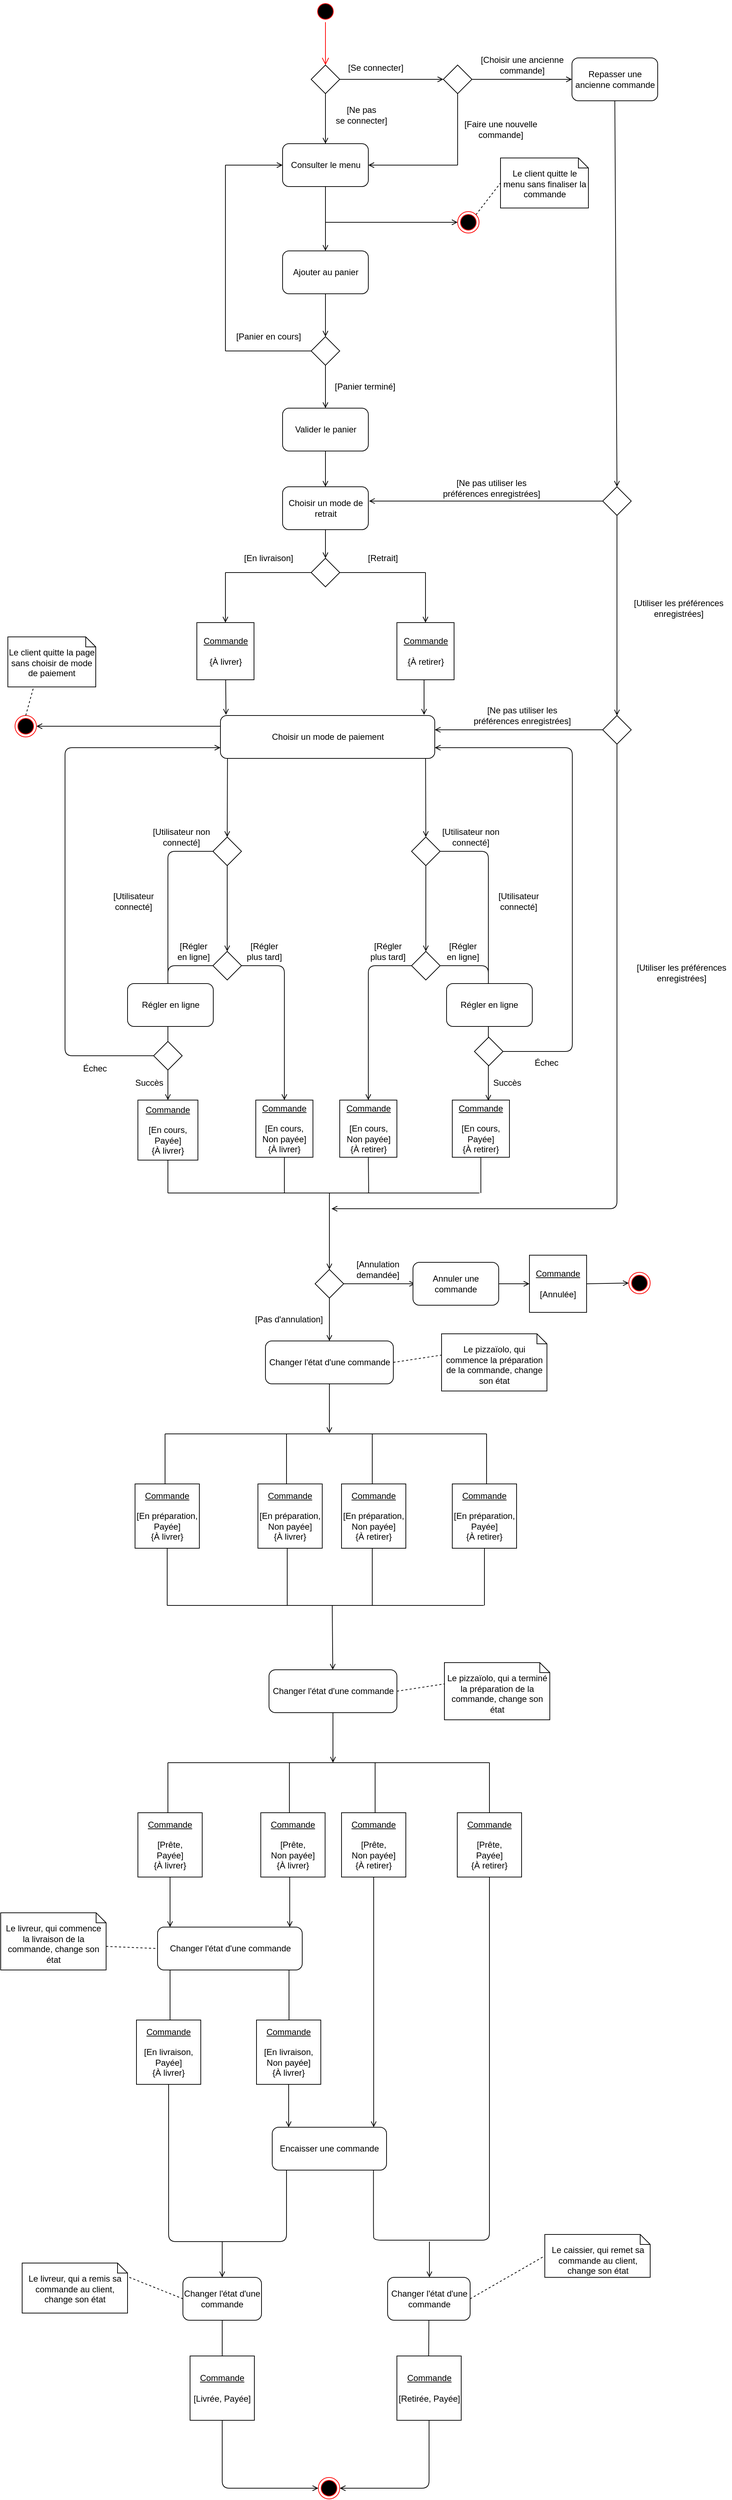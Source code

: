 <mxfile version="13.2.4" type="device"><diagram name="Page-1" id="0783ab3e-0a74-02c8-0abd-f7b4e66b4bec"><mxGraphModel dx="1471" dy="461" grid="1" gridSize="10" guides="1" tooltips="1" connect="1" arrows="1" fold="1" page="1" pageScale="1" pageWidth="850" pageHeight="1100" background="#ffffff" math="0" shadow="0"><root><mxCell id="0"/><mxCell id="1" parent="0"/><mxCell id="glDgm6ormkpjMFwb1LlY-1" value="" style="ellipse;html=1;shape=startState;fillColor=#000000;strokeColor=#ff0000;" parent="1" vertex="1"><mxGeometry x="-30.5" y="470" width="30" height="30" as="geometry"/></mxCell><mxCell id="glDgm6ormkpjMFwb1LlY-2" value="" style="edgeStyle=orthogonalEdgeStyle;html=1;verticalAlign=bottom;endArrow=open;endSize=8;strokeColor=#ff0000;" parent="1" source="glDgm6ormkpjMFwb1LlY-1" edge="1"><mxGeometry relative="1" as="geometry"><mxPoint x="-15.5" y="560" as="targetPoint"/></mxGeometry></mxCell><mxCell id="glDgm6ormkpjMFwb1LlY-3" value="" style="rhombus;whiteSpace=wrap;html=1;" parent="1" vertex="1"><mxGeometry x="-35.5" y="560" width="40" height="40" as="geometry"/></mxCell><mxCell id="glDgm6ormkpjMFwb1LlY-4" value="" style="endArrow=open;html=1;exitX=1;exitY=0.5;exitDx=0;exitDy=0;endFill=0;" parent="1" source="glDgm6ormkpjMFwb1LlY-3" edge="1"><mxGeometry width="50" height="50" relative="1" as="geometry"><mxPoint x="9.5" y="580" as="sourcePoint"/><mxPoint x="149.5" y="580" as="targetPoint"/></mxGeometry></mxCell><mxCell id="glDgm6ormkpjMFwb1LlY-5" value="[Se connecter]" style="text;html=1;strokeColor=none;fillColor=none;align=center;verticalAlign=middle;whiteSpace=wrap;rounded=0;" parent="1" vertex="1"><mxGeometry x="9.5" y="554" width="90" height="20" as="geometry"/></mxCell><mxCell id="glDgm6ormkpjMFwb1LlY-6" value="" style="endArrow=none;html=1;exitX=0.5;exitY=1;exitDx=0;exitDy=0;" parent="1" source="glDgm6ormkpjMFwb1LlY-3" edge="1"><mxGeometry width="50" height="50" relative="1" as="geometry"><mxPoint x="279.5" y="670" as="sourcePoint"/><mxPoint x="-15.5" y="670" as="targetPoint"/></mxGeometry></mxCell><mxCell id="glDgm6ormkpjMFwb1LlY-7" value="[Ne pas&lt;br&gt;se connecter]" style="text;html=1;strokeColor=none;fillColor=none;align=center;verticalAlign=middle;whiteSpace=wrap;rounded=0;" parent="1" vertex="1"><mxGeometry x="-10.5" y="620" width="90" height="20" as="geometry"/></mxCell><mxCell id="t5PYLolgCMdTiSlX-gau-7" value="" style="edgeStyle=orthogonalEdgeStyle;rounded=0;orthogonalLoop=1;jettySize=auto;html=1;startArrow=open;startFill=0;endArrow=none;endFill=0;" parent="1" source="glDgm6ormkpjMFwb1LlY-8" target="glDgm6ormkpjMFwb1LlY-3" edge="1"><mxGeometry relative="1" as="geometry"/></mxCell><mxCell id="glDgm6ormkpjMFwb1LlY-8" value="Consulter le menu" style="rounded=1;whiteSpace=wrap;html=1;" parent="1" vertex="1"><mxGeometry x="-75.5" y="670" width="120" height="60" as="geometry"/></mxCell><mxCell id="glDgm6ormkpjMFwb1LlY-9" value="Repasser une ancienne commande" style="rounded=1;whiteSpace=wrap;html=1;" parent="1" vertex="1"><mxGeometry x="329.5" y="550" width="120" height="60" as="geometry"/></mxCell><mxCell id="glDgm6ormkpjMFwb1LlY-12" value="" style="rhombus;whiteSpace=wrap;html=1;" parent="1" vertex="1"><mxGeometry x="149.5" y="560" width="40" height="40" as="geometry"/></mxCell><mxCell id="glDgm6ormkpjMFwb1LlY-13" value="" style="endArrow=open;html=1;exitX=1;exitY=0.5;exitDx=0;exitDy=0;entryX=0;entryY=0.5;entryDx=0;entryDy=0;endFill=0;" parent="1" source="glDgm6ormkpjMFwb1LlY-12" target="glDgm6ormkpjMFwb1LlY-9" edge="1"><mxGeometry width="50" height="50" relative="1" as="geometry"><mxPoint x="279.5" y="670" as="sourcePoint"/><mxPoint x="329.5" y="620" as="targetPoint"/></mxGeometry></mxCell><mxCell id="glDgm6ormkpjMFwb1LlY-14" value="" style="endArrow=none;html=1;entryX=0.5;entryY=1;entryDx=0;entryDy=0;" parent="1" target="glDgm6ormkpjMFwb1LlY-12" edge="1"><mxGeometry width="50" height="50" relative="1" as="geometry"><mxPoint x="169.5" y="700" as="sourcePoint"/><mxPoint x="329.5" y="620" as="targetPoint"/></mxGeometry></mxCell><mxCell id="glDgm6ormkpjMFwb1LlY-15" value="" style="endArrow=none;html=1;exitX=1;exitY=0.5;exitDx=0;exitDy=0;startArrow=open;startFill=0;" parent="1" source="glDgm6ormkpjMFwb1LlY-8" edge="1"><mxGeometry width="50" height="50" relative="1" as="geometry"><mxPoint x="279.5" y="670" as="sourcePoint"/><mxPoint x="169.5" y="700" as="targetPoint"/></mxGeometry></mxCell><mxCell id="glDgm6ormkpjMFwb1LlY-16" value="" style="endArrow=none;html=1;entryX=0.5;entryY=1;entryDx=0;entryDy=0;endFill=0;startArrow=open;startFill=0;" parent="1" target="glDgm6ormkpjMFwb1LlY-8" edge="1"><mxGeometry width="50" height="50" relative="1" as="geometry"><mxPoint x="-15.5" y="820" as="sourcePoint"/><mxPoint x="369.5" y="790" as="targetPoint"/></mxGeometry></mxCell><mxCell id="glDgm6ormkpjMFwb1LlY-17" value="" style="endArrow=open;html=1;endFill=0;" parent="1" edge="1"><mxGeometry width="50" height="50" relative="1" as="geometry"><mxPoint x="-15.5" y="780" as="sourcePoint"/><mxPoint x="169.5" y="780" as="targetPoint"/></mxGeometry></mxCell><mxCell id="glDgm6ormkpjMFwb1LlY-19" value="&lt;br&gt;Le client quitte le menu sans finaliser la commande" style="shape=note;whiteSpace=wrap;html=1;size=14;verticalAlign=top;align=center;spacingTop=-6;" parent="1" vertex="1"><mxGeometry x="229.5" y="690" width="123" height="70" as="geometry"/></mxCell><mxCell id="glDgm6ormkpjMFwb1LlY-20" value="" style="endArrow=none;dashed=1;html=1;exitX=1;exitY=0;exitDx=0;exitDy=0;entryX=0;entryY=0.5;entryDx=0;entryDy=0;entryPerimeter=0;" parent="1" source="t5PYLolgCMdTiSlX-gau-8" target="glDgm6ormkpjMFwb1LlY-19" edge="1"><mxGeometry width="50" height="50" relative="1" as="geometry"><mxPoint x="203.642" y="765.858" as="sourcePoint"/><mxPoint x="369.5" y="790" as="targetPoint"/></mxGeometry></mxCell><mxCell id="glDgm6ormkpjMFwb1LlY-21" value="Ajouter au panier" style="rounded=1;whiteSpace=wrap;html=1;" parent="1" vertex="1"><mxGeometry x="-75.5" y="820" width="120" height="60" as="geometry"/></mxCell><mxCell id="glDgm6ormkpjMFwb1LlY-22" value="" style="endArrow=open;html=1;exitX=0.5;exitY=1;exitDx=0;exitDy=0;endFill=0;" parent="1" source="glDgm6ormkpjMFwb1LlY-21" edge="1"><mxGeometry width="50" height="50" relative="1" as="geometry"><mxPoint x="214.5" y="840" as="sourcePoint"/><mxPoint x="-15.5" y="940" as="targetPoint"/></mxGeometry></mxCell><mxCell id="glDgm6ormkpjMFwb1LlY-23" value="" style="rhombus;whiteSpace=wrap;html=1;" parent="1" vertex="1"><mxGeometry x="-35.5" y="940" width="40" height="40" as="geometry"/></mxCell><mxCell id="glDgm6ormkpjMFwb1LlY-24" value="" style="endArrow=none;html=1;exitX=0;exitY=0.5;exitDx=0;exitDy=0;" parent="1" source="glDgm6ormkpjMFwb1LlY-23" edge="1"><mxGeometry width="50" height="50" relative="1" as="geometry"><mxPoint x="214.5" y="840" as="sourcePoint"/><mxPoint x="-155.5" y="960" as="targetPoint"/></mxGeometry></mxCell><mxCell id="glDgm6ormkpjMFwb1LlY-25" value="" style="endArrow=none;html=1;" parent="1" edge="1"><mxGeometry width="50" height="50" relative="1" as="geometry"><mxPoint x="-155.5" y="960" as="sourcePoint"/><mxPoint x="-155.5" y="700" as="targetPoint"/><Array as="points"/></mxGeometry></mxCell><mxCell id="glDgm6ormkpjMFwb1LlY-27" value="" style="endArrow=open;html=1;entryX=0;entryY=0.5;entryDx=0;entryDy=0;endFill=0;" parent="1" target="glDgm6ormkpjMFwb1LlY-8" edge="1"><mxGeometry width="50" height="50" relative="1" as="geometry"><mxPoint x="-155.5" y="700" as="sourcePoint"/><mxPoint x="264.5" y="790" as="targetPoint"/></mxGeometry></mxCell><mxCell id="glDgm6ormkpjMFwb1LlY-28" value="" style="endArrow=open;html=1;exitX=0.5;exitY=1;exitDx=0;exitDy=0;entryX=0.5;entryY=0;entryDx=0;entryDy=0;endFill=0;" parent="1" source="glDgm6ormkpjMFwb1LlY-23" target="glDgm6ormkpjMFwb1LlY-32" edge="1"><mxGeometry width="50" height="50" relative="1" as="geometry"><mxPoint x="214.5" y="940" as="sourcePoint"/><mxPoint x="-15.5" y="1060" as="targetPoint"/></mxGeometry></mxCell><mxCell id="glDgm6ormkpjMFwb1LlY-29" value="[Panier terminé]" style="text;html=1;strokeColor=none;fillColor=none;align=center;verticalAlign=middle;whiteSpace=wrap;rounded=0;" parent="1" vertex="1"><mxGeometry x="-10.5" y="1000" width="100" height="20" as="geometry"/></mxCell><mxCell id="glDgm6ormkpjMFwb1LlY-30" value="[Panier en cours]" style="text;html=1;strokeColor=none;fillColor=none;align=center;verticalAlign=middle;whiteSpace=wrap;rounded=0;" parent="1" vertex="1"><mxGeometry x="-145.5" y="930" width="100" height="20" as="geometry"/></mxCell><mxCell id="glDgm6ormkpjMFwb1LlY-32" value="Valider le panier" style="rounded=1;whiteSpace=wrap;html=1;" parent="1" vertex="1"><mxGeometry x="-75.5" y="1040" width="120" height="60" as="geometry"/></mxCell><mxCell id="glDgm6ormkpjMFwb1LlY-33" value="" style="endArrow=open;html=1;exitX=0.5;exitY=1;exitDx=0;exitDy=0;entryX=0.5;entryY=0;entryDx=0;entryDy=0;endFill=0;" parent="1" source="glDgm6ormkpjMFwb1LlY-32" target="glDgm6ormkpjMFwb1LlY-39" edge="1"><mxGeometry width="50" height="50" relative="1" as="geometry"><mxPoint x="134.5" y="940" as="sourcePoint"/><mxPoint x="-15.5" y="1180" as="targetPoint"/></mxGeometry></mxCell><mxCell id="glDgm6ormkpjMFwb1LlY-35" value="" style="rhombus;whiteSpace=wrap;html=1;" parent="1" vertex="1"><mxGeometry x="-35.5" y="1250" width="40" height="40" as="geometry"/></mxCell><mxCell id="glDgm6ormkpjMFwb1LlY-36" value="" style="endArrow=none;html=1;exitX=1;exitY=0.5;exitDx=0;exitDy=0;" parent="1" source="glDgm6ormkpjMFwb1LlY-35" edge="1"><mxGeometry width="50" height="50" relative="1" as="geometry"><mxPoint x="124.5" y="1130" as="sourcePoint"/><mxPoint x="124.5" y="1270" as="targetPoint"/></mxGeometry></mxCell><mxCell id="glDgm6ormkpjMFwb1LlY-37" value="" style="endArrow=none;html=1;exitX=0;exitY=0.5;exitDx=0;exitDy=0;" parent="1" source="glDgm6ormkpjMFwb1LlY-35" edge="1"><mxGeometry width="50" height="50" relative="1" as="geometry"><mxPoint x="124.5" y="1130" as="sourcePoint"/><mxPoint x="-155.5" y="1270" as="targetPoint"/></mxGeometry></mxCell><mxCell id="glDgm6ormkpjMFwb1LlY-38" value="[En livraison]" style="text;html=1;strokeColor=none;fillColor=none;align=center;verticalAlign=middle;whiteSpace=wrap;rounded=0;" parent="1" vertex="1"><mxGeometry x="-135.5" y="1240" width="80" height="20" as="geometry"/></mxCell><mxCell id="glDgm6ormkpjMFwb1LlY-39" value="Choisir un mode de retrait" style="rounded=1;whiteSpace=wrap;html=1;" parent="1" vertex="1"><mxGeometry x="-75.5" y="1150" width="120" height="60" as="geometry"/></mxCell><mxCell id="glDgm6ormkpjMFwb1LlY-40" value="" style="endArrow=open;html=1;exitX=0.5;exitY=1;exitDx=0;exitDy=0;entryX=0.5;entryY=0;entryDx=0;entryDy=0;startArrow=none;startFill=0;endFill=0;" parent="1" source="glDgm6ormkpjMFwb1LlY-39" target="glDgm6ormkpjMFwb1LlY-35" edge="1"><mxGeometry width="50" height="50" relative="1" as="geometry"><mxPoint x="124.5" y="1060" as="sourcePoint"/><mxPoint x="174.5" y="1010" as="targetPoint"/></mxGeometry></mxCell><mxCell id="glDgm6ormkpjMFwb1LlY-41" value="[Retrait]" style="text;html=1;strokeColor=none;fillColor=none;align=center;verticalAlign=middle;whiteSpace=wrap;rounded=0;" parent="1" vertex="1"><mxGeometry x="24.5" y="1240" width="80" height="20" as="geometry"/></mxCell><mxCell id="glDgm6ormkpjMFwb1LlY-42" value="" style="endArrow=open;html=1;entryX=0.5;entryY=0;entryDx=0;entryDy=0;endFill=0;" parent="1" target="glDgm6ormkpjMFwb1LlY-53" edge="1"><mxGeometry width="50" height="50" relative="1" as="geometry"><mxPoint x="124.5" y="1270" as="sourcePoint"/><mxPoint x="124.5" y="1350" as="targetPoint"/></mxGeometry></mxCell><mxCell id="glDgm6ormkpjMFwb1LlY-43" value="" style="endArrow=open;html=1;entryX=0.026;entryY=-0.017;entryDx=0;entryDy=0;entryPerimeter=0;startArrow=none;startFill=0;endFill=0;" parent="1" source="glDgm6ormkpjMFwb1LlY-51" target="glDgm6ormkpjMFwb1LlY-44" edge="1"><mxGeometry width="50" height="50" relative="1" as="geometry"><mxPoint x="-155.5" y="1270" as="sourcePoint"/><mxPoint x="-165.5" y="1330" as="targetPoint"/></mxGeometry></mxCell><mxCell id="glDgm6ormkpjMFwb1LlY-44" value="Choisir un mode de paiement" style="rounded=1;whiteSpace=wrap;html=1;" parent="1" vertex="1"><mxGeometry x="-162.5" y="1470" width="300" height="60" as="geometry"/></mxCell><mxCell id="glDgm6ormkpjMFwb1LlY-45" value="" style="endArrow=open;html=1;exitX=0.5;exitY=1;exitDx=0;exitDy=0;endFill=0;entryX=0.5;entryY=0;entryDx=0;entryDy=0;" parent="1" source="tCuGm7VKqa7q5kzQoh0H-3" target="glDgm6ormkpjMFwb1LlY-54" edge="1"><mxGeometry width="50" height="50" relative="1" as="geometry"><mxPoint x="269.5" y="1400" as="sourcePoint"/><mxPoint x="-217.5" y="1740" as="targetPoint"/></mxGeometry></mxCell><mxCell id="glDgm6ormkpjMFwb1LlY-46" value="" style="endArrow=open;html=1;entryX=0.5;entryY=0;entryDx=0;entryDy=0;startArrow=none;startFill=0;endFill=0;" parent="1" source="tCuGm7VKqa7q5kzQoh0H-11" target="glDgm6ormkpjMFwb1LlY-57" edge="1"><mxGeometry width="50" height="50" relative="1" as="geometry"><mxPoint x="125.5" y="1531" as="sourcePoint"/><mxPoint x="127.5" y="1640" as="targetPoint"/></mxGeometry></mxCell><mxCell id="glDgm6ormkpjMFwb1LlY-50" value="" style="endArrow=none;html=1;" parent="1" source="glDgm6ormkpjMFwb1LlY-54" edge="1"><mxGeometry width="50" height="50" relative="1" as="geometry"><mxPoint x="-233" y="1820" as="sourcePoint"/><mxPoint x="-153" y="1820" as="targetPoint"/></mxGeometry></mxCell><mxCell id="glDgm6ormkpjMFwb1LlY-51" value="&lt;u&gt;Commande&lt;br&gt;&lt;br&gt;{&lt;/u&gt;À livrer}" style="whiteSpace=wrap;html=1;aspect=fixed;" parent="1" vertex="1"><mxGeometry x="-195.5" y="1340" width="80" height="80" as="geometry"/></mxCell><mxCell id="glDgm6ormkpjMFwb1LlY-52" value="" style="endArrow=open;html=1;entryX=0.5;entryY=0;entryDx=0;entryDy=0;startArrow=none;startFill=0;endFill=0;" parent="1" target="glDgm6ormkpjMFwb1LlY-51" edge="1"><mxGeometry width="50" height="50" relative="1" as="geometry"><mxPoint x="-155.5" y="1270" as="sourcePoint"/><mxPoint x="-155.9" y="1470.6" as="targetPoint"/></mxGeometry></mxCell><mxCell id="glDgm6ormkpjMFwb1LlY-53" value="&lt;u&gt;Commande&lt;br&gt;&lt;br&gt;{&lt;/u&gt;À retirer}" style="whiteSpace=wrap;html=1;aspect=fixed;" parent="1" vertex="1"><mxGeometry x="84.5" y="1340" width="80" height="80" as="geometry"/></mxCell><mxCell id="glDgm6ormkpjMFwb1LlY-54" value="" style="rhombus;whiteSpace=wrap;html=1;" parent="1" vertex="1"><mxGeometry x="-173" y="1800" width="40" height="40" as="geometry"/></mxCell><mxCell id="glDgm6ormkpjMFwb1LlY-57" value="" style="rhombus;whiteSpace=wrap;html=1;" parent="1" vertex="1"><mxGeometry x="105" y="1800" width="40" height="40" as="geometry"/></mxCell><mxCell id="glDgm6ormkpjMFwb1LlY-63" value="&lt;u&gt;Commande&lt;br&gt;&lt;/u&gt;&lt;br&gt;[En cours, Non payée]&lt;br&gt;{À retirer}" style="whiteSpace=wrap;html=1;aspect=fixed;" parent="1" vertex="1"><mxGeometry x="4.5" y="2008" width="80" height="80" as="geometry"/></mxCell><mxCell id="glDgm6ormkpjMFwb1LlY-64" value="[Régler en ligne]" style="text;html=1;strokeColor=none;fillColor=none;align=center;verticalAlign=middle;whiteSpace=wrap;rounded=0;" parent="1" vertex="1"><mxGeometry x="-226" y="1790" width="52" height="20" as="geometry"/></mxCell><mxCell id="glDgm6ormkpjMFwb1LlY-65" value="[Régler en ligne]" style="text;html=1;strokeColor=none;fillColor=none;align=center;verticalAlign=middle;whiteSpace=wrap;rounded=0;" parent="1" vertex="1"><mxGeometry x="151" y="1790" width="52" height="20" as="geometry"/></mxCell><mxCell id="glDgm6ormkpjMFwb1LlY-66" value="[Régler plus tard]" style="text;html=1;strokeColor=none;fillColor=none;align=center;verticalAlign=middle;whiteSpace=wrap;rounded=0;" parent="1" vertex="1"><mxGeometry x="-133" y="1790" width="64" height="20" as="geometry"/></mxCell><mxCell id="glDgm6ormkpjMFwb1LlY-67" value="[Régler plus tard]" style="text;html=1;strokeColor=none;fillColor=none;align=center;verticalAlign=middle;whiteSpace=wrap;rounded=0;" parent="1" vertex="1"><mxGeometry x="40" y="1790" width="64" height="20" as="geometry"/></mxCell><mxCell id="glDgm6ormkpjMFwb1LlY-68" value="&lt;u&gt;Commande&lt;br&gt;&lt;/u&gt;&lt;br&gt;[En cours,&lt;br&gt;Payée]&lt;br&gt;{À retirer}" style="whiteSpace=wrap;html=1;aspect=fixed;" parent="1" vertex="1"><mxGeometry x="162" y="2008" width="80" height="80" as="geometry"/></mxCell><mxCell id="glDgm6ormkpjMFwb1LlY-69" value="&lt;u&gt;Commande&lt;br&gt;&lt;/u&gt;&lt;br&gt;[En cours,&lt;br&gt;Non payée]&lt;br&gt;{À livrer}" style="whiteSpace=wrap;html=1;aspect=fixed;" parent="1" vertex="1"><mxGeometry x="-113" y="2008" width="80" height="80" as="geometry"/></mxCell><mxCell id="glDgm6ormkpjMFwb1LlY-70" value="&lt;u&gt;Commande&lt;br&gt;&lt;/u&gt;&lt;br&gt;[En cours,&lt;br&gt;Payée]&lt;br&gt;{À livrer}" style="whiteSpace=wrap;html=1;aspect=fixed;" parent="1" vertex="1"><mxGeometry x="-278" y="2008" width="84" height="84" as="geometry"/></mxCell><mxCell id="glDgm6ormkpjMFwb1LlY-71" value="" style="endArrow=none;html=1;exitX=0.5;exitY=1;exitDx=0;exitDy=0;" parent="1" source="glDgm6ormkpjMFwb1LlY-70" edge="1"><mxGeometry width="50" height="50" relative="1" as="geometry"><mxPoint x="-90" y="2088" as="sourcePoint"/><mxPoint x="-236" y="2138" as="targetPoint"/></mxGeometry></mxCell><mxCell id="glDgm6ormkpjMFwb1LlY-72" value="" style="endArrow=none;html=1;exitX=0.5;exitY=1;exitDx=0;exitDy=0;" parent="1" source="glDgm6ormkpjMFwb1LlY-69" edge="1"><mxGeometry width="50" height="50" relative="1" as="geometry"><mxPoint x="-90" y="2088" as="sourcePoint"/><mxPoint x="-73" y="2138" as="targetPoint"/></mxGeometry></mxCell><mxCell id="glDgm6ormkpjMFwb1LlY-73" value="" style="endArrow=none;html=1;exitX=0.5;exitY=1;exitDx=0;exitDy=0;" parent="1" source="glDgm6ormkpjMFwb1LlY-68" edge="1"><mxGeometry width="50" height="50" relative="1" as="geometry"><mxPoint x="-90" y="2088" as="sourcePoint"/><mxPoint x="202" y="2138" as="targetPoint"/></mxGeometry></mxCell><mxCell id="glDgm6ormkpjMFwb1LlY-74" value="" style="endArrow=none;html=1;exitX=0.5;exitY=1;exitDx=0;exitDy=0;" parent="1" source="glDgm6ormkpjMFwb1LlY-63" edge="1"><mxGeometry width="50" height="50" relative="1" as="geometry"><mxPoint x="220" y="2128" as="sourcePoint"/><mxPoint x="45" y="2138" as="targetPoint"/></mxGeometry></mxCell><mxCell id="glDgm6ormkpjMFwb1LlY-77" value="" style="endArrow=none;html=1;" parent="1" edge="1"><mxGeometry width="50" height="50" relative="1" as="geometry"><mxPoint x="-236" y="2138" as="sourcePoint"/><mxPoint x="200" y="2138" as="targetPoint"/></mxGeometry></mxCell><mxCell id="glDgm6ormkpjMFwb1LlY-78" value="" style="endArrow=none;html=1;endFill=0;startArrow=open;startFill=0;exitX=0.5;exitY=0;exitDx=0;exitDy=0;" parent="1" edge="1" source="glDgm6ormkpjMFwb1LlY-80"><mxGeometry width="50" height="50" relative="1" as="geometry"><mxPoint x="-10" y="2198" as="sourcePoint"/><mxPoint x="-10" y="2138" as="targetPoint"/></mxGeometry></mxCell><mxCell id="glDgm6ormkpjMFwb1LlY-80" value="" style="rhombus;whiteSpace=wrap;html=1;" parent="1" vertex="1"><mxGeometry x="-30" y="2245" width="40" height="40" as="geometry"/></mxCell><mxCell id="glDgm6ormkpjMFwb1LlY-100" value="" style="endArrow=none;html=1;entryX=0.5;entryY=1;entryDx=0;entryDy=0;exitX=0.5;exitY=0;exitDx=0;exitDy=0;endFill=0;startArrow=open;startFill=0;" parent="1" source="glDgm6ormkpjMFwb1LlY-101" target="glDgm6ormkpjMFwb1LlY-9" edge="1"><mxGeometry width="50" height="50" relative="1" as="geometry"><mxPoint x="392.5" y="1130" as="sourcePoint"/><mxPoint x="42.5" y="970" as="targetPoint"/></mxGeometry></mxCell><mxCell id="glDgm6ormkpjMFwb1LlY-101" value="" style="rhombus;whiteSpace=wrap;html=1;" parent="1" vertex="1"><mxGeometry x="372.5" y="1150" width="40" height="40" as="geometry"/></mxCell><mxCell id="glDgm6ormkpjMFwb1LlY-104" value="" style="endArrow=none;html=1;entryX=0;entryY=0.5;entryDx=0;entryDy=0;exitX=1.008;exitY=0.333;exitDx=0;exitDy=0;exitPerimeter=0;startArrow=open;startFill=0;" parent="1" source="glDgm6ormkpjMFwb1LlY-39" target="glDgm6ormkpjMFwb1LlY-101" edge="1"><mxGeometry width="50" height="50" relative="1" as="geometry"><mxPoint x="-7.5" y="1020" as="sourcePoint"/><mxPoint x="42.5" y="970" as="targetPoint"/></mxGeometry></mxCell><mxCell id="glDgm6ormkpjMFwb1LlY-105" value="[Ne pas utiliser les préférences enregistrées]" style="text;html=1;strokeColor=none;fillColor=none;align=center;verticalAlign=middle;whiteSpace=wrap;rounded=0;" parent="1" vertex="1"><mxGeometry x="137.5" y="1142" width="158" height="20" as="geometry"/></mxCell><mxCell id="glDgm6ormkpjMFwb1LlY-106" value="" style="endArrow=none;html=1;entryX=0.5;entryY=1;entryDx=0;entryDy=0;startArrow=open;startFill=0;" parent="1" target="glDgm6ormkpjMFwb1LlY-101" edge="1"><mxGeometry width="50" height="50" relative="1" as="geometry"><mxPoint x="392.5" y="1470" as="sourcePoint"/><mxPoint x="42.5" y="1270" as="targetPoint"/></mxGeometry></mxCell><mxCell id="glDgm6ormkpjMFwb1LlY-107" value="[Utiliser les préférences enregistrées]" style="text;html=1;strokeColor=none;fillColor=none;align=center;verticalAlign=middle;whiteSpace=wrap;rounded=0;" parent="1" vertex="1"><mxGeometry x="409" y="1310" width="140" height="20" as="geometry"/></mxCell><mxCell id="glDgm6ormkpjMFwb1LlY-110" value="" style="rhombus;whiteSpace=wrap;html=1;" parent="1" vertex="1"><mxGeometry x="372.5" y="1470" width="40" height="40" as="geometry"/></mxCell><mxCell id="glDgm6ormkpjMFwb1LlY-111" value="" style="endArrow=none;html=1;entryX=0;entryY=0.5;entryDx=0;entryDy=0;exitX=1;exitY=0.333;exitDx=0;exitDy=0;exitPerimeter=0;startArrow=open;startFill=0;" parent="1" source="glDgm6ormkpjMFwb1LlY-44" target="glDgm6ormkpjMFwb1LlY-110" edge="1"><mxGeometry width="50" height="50" relative="1" as="geometry"><mxPoint x="-7.5" y="1520" as="sourcePoint"/><mxPoint x="42.5" y="1470" as="targetPoint"/></mxGeometry></mxCell><mxCell id="glDgm6ormkpjMFwb1LlY-119" value="" style="ellipse;html=1;shape=endState;fillColor=#000000;strokeColor=#ff0000;" parent="1" vertex="1"><mxGeometry x="-25.5" y="3935" width="30" height="30" as="geometry"/></mxCell><mxCell id="t5PYLolgCMdTiSlX-gau-1" value="[Choisir une ancienne commande]" style="text;html=1;strokeColor=none;fillColor=none;align=center;verticalAlign=middle;whiteSpace=wrap;rounded=0;" parent="1" vertex="1"><mxGeometry x="199.5" y="550" width="120" height="20" as="geometry"/></mxCell><mxCell id="t5PYLolgCMdTiSlX-gau-2" value="[Faire une nouvelle commande]" style="text;html=1;strokeColor=none;fillColor=none;align=center;verticalAlign=middle;whiteSpace=wrap;rounded=0;" parent="1" vertex="1"><mxGeometry x="169.5" y="640" width="120" height="20" as="geometry"/></mxCell><mxCell id="t5PYLolgCMdTiSlX-gau-3" value="[Utiliser les préférences enregistrées]" style="text;html=1;strokeColor=none;fillColor=none;align=center;verticalAlign=middle;whiteSpace=wrap;rounded=0;" parent="1" vertex="1"><mxGeometry x="412.5" y="1820" width="140" height="20" as="geometry"/></mxCell><mxCell id="t5PYLolgCMdTiSlX-gau-4" value="[Ne pas utiliser les préférences enregistrées]" style="text;html=1;strokeColor=none;fillColor=none;align=center;verticalAlign=middle;whiteSpace=wrap;rounded=0;" parent="1" vertex="1"><mxGeometry x="180.5" y="1460" width="158" height="20" as="geometry"/></mxCell><mxCell id="t5PYLolgCMdTiSlX-gau-8" value="" style="ellipse;html=1;shape=endState;fillColor=#000000;strokeColor=#ff0000;" parent="1" vertex="1"><mxGeometry x="169.5" y="765" width="30" height="30" as="geometry"/></mxCell><mxCell id="t5PYLolgCMdTiSlX-gau-39" value="" style="endArrow=none;html=1;exitX=0.5;exitY=1;exitDx=0;exitDy=0;" parent="1" source="t5PYLolgCMdTiSlX-gau-18" edge="1"><mxGeometry width="50" height="50" relative="1" as="geometry"><mxPoint x="-190" y="2695" as="sourcePoint"/><mxPoint x="-237" y="2715" as="targetPoint"/></mxGeometry></mxCell><mxCell id="glDgm6ormkpjMFwb1LlY-85" value="" style="endArrow=open;html=1;exitX=0.5;exitY=1;exitDx=0;exitDy=0;endFill=0;entryX=0.5;entryY=0;entryDx=0;entryDy=0;" parent="1" source="glDgm6ormkpjMFwb1LlY-80" target="glDgm6ormkpjMFwb1LlY-120" edge="1"><mxGeometry width="50" height="50" relative="1" as="geometry"><mxPoint x="-20" y="2255" as="sourcePoint"/><mxPoint x="30" y="2320" as="targetPoint"/></mxGeometry></mxCell><mxCell id="glDgm6ormkpjMFwb1LlY-115" value="[Pas d'annulation]" style="text;html=1;strokeColor=none;fillColor=none;align=center;verticalAlign=middle;whiteSpace=wrap;rounded=0;" parent="1" vertex="1"><mxGeometry x="-120" y="2305" width="107" height="20" as="geometry"/></mxCell><mxCell id="glDgm6ormkpjMFwb1LlY-120" value="Changer l'état d'une commande" style="rounded=1;whiteSpace=wrap;html=1;" parent="1" vertex="1"><mxGeometry x="-99.5" y="2345" width="179" height="60" as="geometry"/></mxCell><mxCell id="glDgm6ormkpjMFwb1LlY-121" value="" style="endArrow=open;html=1;endFill=0;exitX=0.5;exitY=1;exitDx=0;exitDy=0;" parent="1" source="glDgm6ormkpjMFwb1LlY-120" edge="1"><mxGeometry width="50" height="50" relative="1" as="geometry"><mxPoint x="-10" y="2420" as="sourcePoint"/><mxPoint x="-10" y="2474" as="targetPoint"/></mxGeometry></mxCell><mxCell id="t5PYLolgCMdTiSlX-gau-10" value="" style="endArrow=none;dashed=1;html=1;exitX=1;exitY=0.5;exitDx=0;exitDy=0;entryX=0.004;entryY=0.371;entryDx=0;entryDy=0;entryPerimeter=0;" parent="1" source="glDgm6ormkpjMFwb1LlY-120" target="t5PYLolgCMdTiSlX-gau-11" edge="1"><mxGeometry width="50" height="50" relative="1" as="geometry"><mxPoint x="200" y="2445" as="sourcePoint"/><mxPoint x="150" y="2355" as="targetPoint"/></mxGeometry></mxCell><mxCell id="t5PYLolgCMdTiSlX-gau-11" value="&lt;br&gt;Le pizzaïolo, qui commence la préparation de la commande, change son état" style="shape=note;whiteSpace=wrap;html=1;size=14;verticalAlign=top;align=center;spacingTop=-6;" parent="1" vertex="1"><mxGeometry x="147" y="2335" width="147.5" height="80" as="geometry"/></mxCell><mxCell id="t5PYLolgCMdTiSlX-gau-13" value="" style="endArrow=none;html=1;" parent="1" edge="1"><mxGeometry width="50" height="50" relative="1" as="geometry"><mxPoint x="-240" y="2475" as="sourcePoint"/><mxPoint x="210" y="2475" as="targetPoint"/></mxGeometry></mxCell><mxCell id="t5PYLolgCMdTiSlX-gau-14" value="" style="endArrow=none;html=1;" parent="1" edge="1"><mxGeometry width="50" height="50" relative="1" as="geometry"><mxPoint x="210" y="2475" as="sourcePoint"/><mxPoint x="210" y="2545" as="targetPoint"/></mxGeometry></mxCell><mxCell id="t5PYLolgCMdTiSlX-gau-15" value="" style="endArrow=none;html=1;" parent="1" edge="1"><mxGeometry width="50" height="50" relative="1" as="geometry"><mxPoint x="50" y="2475" as="sourcePoint"/><mxPoint x="50" y="2545" as="targetPoint"/></mxGeometry></mxCell><mxCell id="t5PYLolgCMdTiSlX-gau-16" value="" style="endArrow=none;html=1;" parent="1" edge="1"><mxGeometry width="50" height="50" relative="1" as="geometry"><mxPoint x="-70" y="2475" as="sourcePoint"/><mxPoint x="-70" y="2545" as="targetPoint"/></mxGeometry></mxCell><mxCell id="t5PYLolgCMdTiSlX-gau-17" value="" style="endArrow=none;html=1;" parent="1" edge="1"><mxGeometry width="50" height="50" relative="1" as="geometry"><mxPoint x="-240" y="2475" as="sourcePoint"/><mxPoint x="-240" y="2545" as="targetPoint"/></mxGeometry></mxCell><mxCell id="t5PYLolgCMdTiSlX-gau-18" value="&lt;u&gt;Commande&lt;br&gt;&lt;/u&gt;&lt;br&gt;[En préparation,&lt;br&gt;Payée]&lt;br&gt;{À livrer}" style="whiteSpace=wrap;html=1;aspect=fixed;" parent="1" vertex="1"><mxGeometry x="-282" y="2545" width="90" height="90" as="geometry"/></mxCell><mxCell id="t5PYLolgCMdTiSlX-gau-19" value="&lt;u&gt;Commande&lt;br&gt;&lt;/u&gt;&lt;br&gt;[En préparation,&lt;br&gt;Non payée]&lt;br&gt;{À livrer}" style="whiteSpace=wrap;html=1;aspect=fixed;" parent="1" vertex="1"><mxGeometry x="-110" y="2545" width="90" height="90" as="geometry"/></mxCell><mxCell id="t5PYLolgCMdTiSlX-gau-20" value="&lt;u&gt;Commande&lt;br&gt;&lt;/u&gt;&lt;br&gt;[En préparation,&lt;br&gt;Payée]&lt;br&gt;{À retirer}" style="whiteSpace=wrap;html=1;aspect=fixed;" parent="1" vertex="1"><mxGeometry x="162" y="2545" width="90" height="90" as="geometry"/></mxCell><mxCell id="t5PYLolgCMdTiSlX-gau-21" value="&lt;u&gt;Commande&lt;br&gt;&lt;/u&gt;&lt;br&gt;[En préparation, Non payée]&lt;br&gt;{À retirer}" style="whiteSpace=wrap;html=1;aspect=fixed;" parent="1" vertex="1"><mxGeometry x="7" y="2545" width="90" height="90" as="geometry"/></mxCell><mxCell id="t5PYLolgCMdTiSlX-gau-40" value="" style="endArrow=none;html=1;exitX=0.5;exitY=1;exitDx=0;exitDy=0;" parent="1" edge="1"><mxGeometry width="50" height="50" relative="1" as="geometry"><mxPoint x="-69" y="2635" as="sourcePoint"/><mxPoint x="-69" y="2715" as="targetPoint"/></mxGeometry></mxCell><mxCell id="t5PYLolgCMdTiSlX-gau-42" value="" style="endArrow=none;html=1;exitX=0.5;exitY=1;exitDx=0;exitDy=0;" parent="1" edge="1"><mxGeometry width="50" height="50" relative="1" as="geometry"><mxPoint x="50" y="2635" as="sourcePoint"/><mxPoint x="50" y="2715" as="targetPoint"/></mxGeometry></mxCell><mxCell id="t5PYLolgCMdTiSlX-gau-43" value="" style="endArrow=none;html=1;exitX=0.5;exitY=1;exitDx=0;exitDy=0;" parent="1" edge="1"><mxGeometry width="50" height="50" relative="1" as="geometry"><mxPoint x="207" y="2635" as="sourcePoint"/><mxPoint x="207" y="2715" as="targetPoint"/></mxGeometry></mxCell><mxCell id="t5PYLolgCMdTiSlX-gau-44" value="" style="endArrow=none;html=1;" parent="1" edge="1"><mxGeometry width="50" height="50" relative="1" as="geometry"><mxPoint x="-237" y="2715" as="sourcePoint"/><mxPoint x="206" y="2715" as="targetPoint"/></mxGeometry></mxCell><mxCell id="t5PYLolgCMdTiSlX-gau-24" value="" style="endArrow=open;html=1;endFill=0;" parent="1" target="t5PYLolgCMdTiSlX-gau-26" edge="1"><mxGeometry width="50" height="50" relative="1" as="geometry"><mxPoint x="-6" y="2715" as="sourcePoint"/><mxPoint x="70" y="2765" as="targetPoint"/></mxGeometry></mxCell><mxCell id="t5PYLolgCMdTiSlX-gau-26" value="Changer l'état d'une commande" style="rounded=1;whiteSpace=wrap;html=1;" parent="1" vertex="1"><mxGeometry x="-94.5" y="2805" width="179" height="60" as="geometry"/></mxCell><mxCell id="t5PYLolgCMdTiSlX-gau-27" value="" style="endArrow=open;html=1;exitX=0.5;exitY=1;exitDx=0;exitDy=0;endFill=0;" parent="1" source="t5PYLolgCMdTiSlX-gau-26" edge="1"><mxGeometry width="50" height="50" relative="1" as="geometry"><mxPoint x="-6" y="2835" as="sourcePoint"/><mxPoint x="-5" y="2935" as="targetPoint"/></mxGeometry></mxCell><mxCell id="t5PYLolgCMdTiSlX-gau-28" value="" style="endArrow=none;dashed=1;html=1;exitX=1;exitY=0.5;exitDx=0;exitDy=0;entryX=0.004;entryY=0.371;entryDx=0;entryDy=0;entryPerimeter=0;" parent="1" source="t5PYLolgCMdTiSlX-gau-26" target="t5PYLolgCMdTiSlX-gau-29" edge="1"><mxGeometry width="50" height="50" relative="1" as="geometry"><mxPoint x="204" y="2905" as="sourcePoint"/><mxPoint x="154" y="2815" as="targetPoint"/></mxGeometry></mxCell><mxCell id="t5PYLolgCMdTiSlX-gau-29" value="&lt;br&gt;Le pizzaïolo, qui a terminé la préparation de la commande, change son état" style="shape=note;whiteSpace=wrap;html=1;size=14;verticalAlign=top;align=center;spacingTop=-6;" parent="1" vertex="1"><mxGeometry x="151" y="2795" width="147.5" height="80" as="geometry"/></mxCell><mxCell id="t5PYLolgCMdTiSlX-gau-30" value="" style="endArrow=none;html=1;" parent="1" edge="1"><mxGeometry width="50" height="50" relative="1" as="geometry"><mxPoint x="-236" y="2935" as="sourcePoint"/><mxPoint x="214" y="2935" as="targetPoint"/></mxGeometry></mxCell><mxCell id="t5PYLolgCMdTiSlX-gau-31" value="" style="endArrow=none;html=1;" parent="1" edge="1"><mxGeometry width="50" height="50" relative="1" as="geometry"><mxPoint x="214" y="2935" as="sourcePoint"/><mxPoint x="214" y="3005" as="targetPoint"/></mxGeometry></mxCell><mxCell id="t5PYLolgCMdTiSlX-gau-32" value="" style="endArrow=none;html=1;" parent="1" edge="1"><mxGeometry width="50" height="50" relative="1" as="geometry"><mxPoint x="54" y="2935" as="sourcePoint"/><mxPoint x="54" y="3005" as="targetPoint"/></mxGeometry></mxCell><mxCell id="t5PYLolgCMdTiSlX-gau-33" value="" style="endArrow=none;html=1;" parent="1" edge="1"><mxGeometry width="50" height="50" relative="1" as="geometry"><mxPoint x="-66" y="2935" as="sourcePoint"/><mxPoint x="-66" y="3005" as="targetPoint"/></mxGeometry></mxCell><mxCell id="t5PYLolgCMdTiSlX-gau-34" value="" style="endArrow=none;html=1;" parent="1" edge="1"><mxGeometry width="50" height="50" relative="1" as="geometry"><mxPoint x="-236" y="2935" as="sourcePoint"/><mxPoint x="-236" y="3005" as="targetPoint"/></mxGeometry></mxCell><mxCell id="t5PYLolgCMdTiSlX-gau-35" value="&lt;u&gt;Commande&lt;br&gt;&lt;/u&gt;&lt;br&gt;[Prête,&lt;br&gt;Payée]&lt;br&gt;{À livrer}" style="whiteSpace=wrap;html=1;aspect=fixed;" parent="1" vertex="1"><mxGeometry x="-278" y="3005" width="90" height="90" as="geometry"/></mxCell><mxCell id="t5PYLolgCMdTiSlX-gau-36" value="&lt;u&gt;Commande&lt;br&gt;&lt;/u&gt;&lt;br&gt;[Prête,&lt;br&gt;Non payée]&lt;br&gt;{À livrer}" style="whiteSpace=wrap;html=1;aspect=fixed;" parent="1" vertex="1"><mxGeometry x="-106" y="3005" width="90" height="90" as="geometry"/></mxCell><mxCell id="t5PYLolgCMdTiSlX-gau-37" value="&lt;u&gt;Commande&lt;br&gt;&lt;/u&gt;&lt;br&gt;[Prête,&lt;br&gt;Payée]&lt;br&gt;{À retirer}" style="whiteSpace=wrap;html=1;aspect=fixed;" parent="1" vertex="1"><mxGeometry x="169" y="3005" width="90" height="90" as="geometry"/></mxCell><mxCell id="t5PYLolgCMdTiSlX-gau-38" value="&lt;u&gt;Commande&lt;br&gt;&lt;/u&gt;&lt;br&gt;[Prête, &lt;br&gt;Non payée]&lt;br&gt;{À retirer}" style="whiteSpace=wrap;html=1;aspect=fixed;" parent="1" vertex="1"><mxGeometry x="7" y="3005" width="90" height="90" as="geometry"/></mxCell><mxCell id="t5PYLolgCMdTiSlX-gau-58" value="" style="endArrow=open;html=1;exitX=0.5;exitY=1;exitDx=0;exitDy=0;endFill=0;" parent="1" source="t5PYLolgCMdTiSlX-gau-35" edge="1"><mxGeometry width="50" height="50" relative="1" as="geometry"><mxPoint x="170" y="3135" as="sourcePoint"/><mxPoint x="-233" y="3165" as="targetPoint"/></mxGeometry></mxCell><mxCell id="t5PYLolgCMdTiSlX-gau-59" value="" style="endArrow=open;html=1;exitX=0.5;exitY=1;exitDx=0;exitDy=0;endFill=0;" parent="1" edge="1"><mxGeometry width="50" height="50" relative="1" as="geometry"><mxPoint x="-65.5" y="3095" as="sourcePoint"/><mxPoint x="-65.5" y="3165" as="targetPoint"/></mxGeometry></mxCell><mxCell id="t5PYLolgCMdTiSlX-gau-60" value="Changer l'état d'une commande" style="rounded=1;whiteSpace=wrap;html=1;" parent="1" vertex="1"><mxGeometry x="-250.5" y="3165" width="202.5" height="60" as="geometry"/></mxCell><mxCell id="t5PYLolgCMdTiSlX-gau-61" value="&lt;br&gt;Le livreur, qui commence la livraison de la commande, change son état" style="shape=note;whiteSpace=wrap;html=1;size=14;verticalAlign=top;align=center;spacingTop=-6;" parent="1" vertex="1"><mxGeometry x="-470" y="3145" width="147.5" height="80" as="geometry"/></mxCell><mxCell id="t5PYLolgCMdTiSlX-gau-62" value="" style="endArrow=none;dashed=1;html=1;exitX=0;exitY=0;exitDx=147.5;exitDy=47;exitPerimeter=0;entryX=0;entryY=0.5;entryDx=0;entryDy=0;" parent="1" source="t5PYLolgCMdTiSlX-gau-61" target="t5PYLolgCMdTiSlX-gau-60" edge="1"><mxGeometry width="50" height="50" relative="1" as="geometry"><mxPoint x="170" y="3135" as="sourcePoint"/><mxPoint x="220" y="3085" as="targetPoint"/></mxGeometry></mxCell><mxCell id="t5PYLolgCMdTiSlX-gau-45" value="" style="endArrow=none;html=1;exitX=0.5;exitY=1;exitDx=0;exitDy=0;" parent="1" edge="1"><mxGeometry width="50" height="50" relative="1" as="geometry"><mxPoint x="-233" y="3225" as="sourcePoint"/><mxPoint x="-233" y="3295" as="targetPoint"/></mxGeometry></mxCell><mxCell id="t5PYLolgCMdTiSlX-gau-49" value="" style="endArrow=none;html=1;exitX=0.5;exitY=1;exitDx=0;exitDy=0;" parent="1" edge="1"><mxGeometry width="50" height="50" relative="1" as="geometry"><mxPoint x="-66.5" y="3225" as="sourcePoint"/><mxPoint x="-66.5" y="3295" as="targetPoint"/></mxGeometry></mxCell><mxCell id="t5PYLolgCMdTiSlX-gau-50" value="&lt;u&gt;Commande&lt;br&gt;&lt;/u&gt;&lt;br&gt;[En livraison,&lt;br&gt;Payée]&lt;br&gt;{À livrer}" style="whiteSpace=wrap;html=1;aspect=fixed;" parent="1" vertex="1"><mxGeometry x="-280" y="3295" width="90" height="90" as="geometry"/></mxCell><mxCell id="t5PYLolgCMdTiSlX-gau-51" value="&lt;u&gt;Commande&lt;br&gt;&lt;/u&gt;&lt;br&gt;[En livraison,&lt;br&gt;Non payée]&lt;br&gt;{À livrer}" style="whiteSpace=wrap;html=1;aspect=fixed;" parent="1" vertex="1"><mxGeometry x="-112" y="3295" width="90" height="90" as="geometry"/></mxCell><mxCell id="t5PYLolgCMdTiSlX-gau-68" value="" style="endArrow=none;html=1;entryX=0.5;entryY=1;entryDx=0;entryDy=0;endFill=0;startArrow=open;startFill=0;" parent="1" target="t5PYLolgCMdTiSlX-gau-38" edge="1"><mxGeometry width="50" height="50" relative="1" as="geometry"><mxPoint x="52" y="3445" as="sourcePoint"/><mxPoint x="120" y="3205" as="targetPoint"/></mxGeometry></mxCell><mxCell id="t5PYLolgCMdTiSlX-gau-69" value="" style="endArrow=none;html=1;entryX=0.5;entryY=1;entryDx=0;entryDy=0;startArrow=none;startFill=0;" parent="1" target="t5PYLolgCMdTiSlX-gau-37" edge="1"><mxGeometry width="50" height="50" relative="1" as="geometry"><mxPoint x="214" y="3525" as="sourcePoint"/><mxPoint x="120" y="3205" as="targetPoint"/></mxGeometry></mxCell><mxCell id="t5PYLolgCMdTiSlX-gau-70" value="&lt;br&gt;Le caissier, qui remet sa commande au client, change son état" style="shape=note;whiteSpace=wrap;html=1;size=14;verticalAlign=top;align=center;spacingTop=-6;" parent="1" vertex="1"><mxGeometry x="291.5" y="3595" width="147.5" height="60" as="geometry"/></mxCell><mxCell id="t5PYLolgCMdTiSlX-gau-71" value="" style="endArrow=none;dashed=1;html=1;entryX=0;entryY=0.5;entryDx=0;entryDy=0;entryPerimeter=0;exitX=1;exitY=0.5;exitDx=0;exitDy=0;" parent="1" source="t5PYLolgCMdTiSlX-gau-90" target="t5PYLolgCMdTiSlX-gau-70" edge="1"><mxGeometry width="50" height="50" relative="1" as="geometry"><mxPoint x="271.75" y="3475" as="sourcePoint"/><mxPoint x="120" y="3205" as="targetPoint"/></mxGeometry></mxCell><mxCell id="t5PYLolgCMdTiSlX-gau-74" value="" style="endArrow=none;html=1;exitX=0.95;exitY=-0.017;exitDx=0;exitDy=0;exitPerimeter=0;endFill=0;startArrow=open;startFill=0;" parent="1" source="glDgm6ormkpjMFwb1LlY-44" edge="1"><mxGeometry width="50" height="50" relative="1" as="geometry"><mxPoint x="72.5" y="1300" as="sourcePoint"/><mxPoint x="122.5" y="1420" as="targetPoint"/></mxGeometry></mxCell><mxCell id="t5PYLolgCMdTiSlX-gau-76" value="" style="endArrow=none;html=1;entryX=0.5;entryY=1;entryDx=0;entryDy=0;endFill=0;startArrow=open;startFill=0;" parent="1" target="t5PYLolgCMdTiSlX-gau-51" edge="1"><mxGeometry width="50" height="50" relative="1" as="geometry"><mxPoint x="-67" y="3445" as="sourcePoint"/><mxPoint x="120" y="3405" as="targetPoint"/></mxGeometry></mxCell><mxCell id="t5PYLolgCMdTiSlX-gau-77" value="Encaisser une commande" style="rounded=1;whiteSpace=wrap;html=1;" parent="1" vertex="1"><mxGeometry x="-90" y="3445" width="160" height="60" as="geometry"/></mxCell><mxCell id="t5PYLolgCMdTiSlX-gau-78" value="" style="endArrow=none;html=1;entryX=0.5;entryY=1;entryDx=0;entryDy=0;endFill=0;startArrow=none;startFill=0;edgeStyle=orthogonalEdgeStyle;" parent="1" target="t5PYLolgCMdTiSlX-gau-50" edge="1"><mxGeometry width="50" height="50" relative="1" as="geometry"><mxPoint x="-150" y="3605" as="sourcePoint"/><mxPoint x="120" y="3405" as="targetPoint"/><Array as="points"><mxPoint x="-235" y="3575"/><mxPoint x="-235" y="3575"/></Array></mxGeometry></mxCell><mxCell id="t5PYLolgCMdTiSlX-gau-79" value="" style="endArrow=none;html=1;endFill=0;edgeStyle=orthogonalEdgeStyle;" parent="1" edge="1"><mxGeometry width="50" height="50" relative="1" as="geometry"><mxPoint x="-70" y="3505" as="sourcePoint"/><mxPoint x="-150" y="3605" as="targetPoint"/><Array as="points"><mxPoint x="-70" y="3605"/><mxPoint x="-150" y="3605"/></Array></mxGeometry></mxCell><mxCell id="t5PYLolgCMdTiSlX-gau-80" value="" style="endArrow=none;html=1;endFill=0;edgeStyle=orthogonalEdgeStyle;" parent="1" edge="1"><mxGeometry width="50" height="50" relative="1" as="geometry"><mxPoint x="51.71" y="3505" as="sourcePoint"/><mxPoint x="130" y="3603" as="targetPoint"/><Array as="points"><mxPoint x="52" y="3585"/><mxPoint x="52" y="3585"/></Array></mxGeometry></mxCell><mxCell id="t5PYLolgCMdTiSlX-gau-81" value="" style="endArrow=none;html=1;entryX=0.5;entryY=1;entryDx=0;entryDy=0;endFill=0;startArrow=none;startFill=0;edgeStyle=orthogonalEdgeStyle;" parent="1" edge="1"><mxGeometry width="50" height="50" relative="1" as="geometry"><mxPoint x="130" y="3603" as="sourcePoint"/><mxPoint x="214" y="3505" as="targetPoint"/><Array as="points"><mxPoint x="130" y="3603"/><mxPoint x="214" y="3603"/></Array></mxGeometry></mxCell><mxCell id="t5PYLolgCMdTiSlX-gau-82" value="" style="endArrow=none;html=1;endFill=0;startArrow=open;startFill=0;" parent="1" source="t5PYLolgCMdTiSlX-gau-83" edge="1"><mxGeometry width="50" height="50" relative="1" as="geometry"><mxPoint x="-160" y="3725" as="sourcePoint"/><mxPoint x="-160" y="3605" as="targetPoint"/></mxGeometry></mxCell><mxCell id="t5PYLolgCMdTiSlX-gau-83" value="Changer l'état d'une commande" style="rounded=1;whiteSpace=wrap;html=1;" parent="1" vertex="1"><mxGeometry x="-215" y="3655" width="110" height="60" as="geometry"/></mxCell><mxCell id="t5PYLolgCMdTiSlX-gau-84" value="" style="endArrow=none;html=1;" parent="1" target="t5PYLolgCMdTiSlX-gau-83" edge="1"><mxGeometry width="50" height="50" relative="1" as="geometry"><mxPoint x="-160" y="3765" as="sourcePoint"/><mxPoint x="-160.0" y="3605" as="targetPoint"/></mxGeometry></mxCell><mxCell id="t5PYLolgCMdTiSlX-gau-85" value="&lt;br&gt;Le livreur, qui a remis sa commande au client, change son état" style="shape=note;whiteSpace=wrap;html=1;size=14;verticalAlign=top;align=center;spacingTop=-6;" parent="1" vertex="1"><mxGeometry x="-440" y="3635" width="147.5" height="70" as="geometry"/></mxCell><mxCell id="t5PYLolgCMdTiSlX-gau-87" value="" style="endArrow=none;dashed=1;html=1;entryX=0;entryY=0.5;entryDx=0;entryDy=0;" parent="1" target="t5PYLolgCMdTiSlX-gau-83" edge="1"><mxGeometry width="50" height="50" relative="1" as="geometry"><mxPoint x="-290" y="3655" as="sourcePoint"/><mxPoint x="-40" y="3555" as="targetPoint"/></mxGeometry></mxCell><mxCell id="t5PYLolgCMdTiSlX-gau-88" value="&lt;u&gt;Commande&lt;br&gt;&lt;/u&gt;&lt;br&gt;[Livrée, Payée]" style="whiteSpace=wrap;html=1;aspect=fixed;" parent="1" vertex="1"><mxGeometry x="-205" y="3765" width="90" height="90" as="geometry"/></mxCell><mxCell id="t5PYLolgCMdTiSlX-gau-89" value="" style="endArrow=none;html=1;endFill=0;startArrow=open;startFill=0;" parent="1" edge="1"><mxGeometry width="50" height="50" relative="1" as="geometry"><mxPoint x="130" y="3655" as="sourcePoint"/><mxPoint x="130" y="3605" as="targetPoint"/></mxGeometry></mxCell><mxCell id="t5PYLolgCMdTiSlX-gau-90" value="Changer l'état d'une commande" style="rounded=1;whiteSpace=wrap;html=1;" parent="1" vertex="1"><mxGeometry x="71.5" y="3655" width="115.5" height="60" as="geometry"/></mxCell><mxCell id="t5PYLolgCMdTiSlX-gau-91" value="" style="endArrow=none;html=1;entryX=0.5;entryY=1;entryDx=0;entryDy=0;" parent="1" target="t5PYLolgCMdTiSlX-gau-90" edge="1"><mxGeometry width="50" height="50" relative="1" as="geometry"><mxPoint x="129" y="3765" as="sourcePoint"/><mxPoint x="40" y="3685" as="targetPoint"/></mxGeometry></mxCell><mxCell id="t5PYLolgCMdTiSlX-gau-92" value="&lt;u&gt;Commande&lt;br&gt;&lt;/u&gt;&lt;br&gt;[Retirée, Payée]" style="whiteSpace=wrap;html=1;aspect=fixed;" parent="1" vertex="1"><mxGeometry x="84.5" y="3765" width="90" height="90" as="geometry"/></mxCell><mxCell id="t5PYLolgCMdTiSlX-gau-93" value="" style="endArrow=open;html=1;exitX=0.5;exitY=1;exitDx=0;exitDy=0;edgeStyle=orthogonalEdgeStyle;entryX=0;entryY=0.5;entryDx=0;entryDy=0;startArrow=none;startFill=0;endFill=0;" parent="1" source="t5PYLolgCMdTiSlX-gau-88" target="glDgm6ormkpjMFwb1LlY-119" edge="1"><mxGeometry width="50" height="50" relative="1" as="geometry"><mxPoint x="-10" y="3735" as="sourcePoint"/><mxPoint x="-160" y="3955" as="targetPoint"/></mxGeometry></mxCell><mxCell id="t5PYLolgCMdTiSlX-gau-94" value="" style="endArrow=none;html=1;entryX=0.5;entryY=1;entryDx=0;entryDy=0;edgeStyle=orthogonalEdgeStyle;exitX=1;exitY=0.5;exitDx=0;exitDy=0;startArrow=open;startFill=0;" parent="1" source="glDgm6ormkpjMFwb1LlY-119" target="t5PYLolgCMdTiSlX-gau-92" edge="1"><mxGeometry width="50" height="50" relative="1" as="geometry"><mxPoint x="130" y="3965" as="sourcePoint"/><mxPoint x="40" y="3685" as="targetPoint"/></mxGeometry></mxCell><mxCell id="tCuGm7VKqa7q5kzQoh0H-1" value="" style="endArrow=open;html=1;exitX=0.5;exitY=1;exitDx=0;exitDy=0;edgeStyle=orthogonalEdgeStyle;endFill=0;" parent="1" source="glDgm6ormkpjMFwb1LlY-110" edge="1"><mxGeometry width="50" height="50" relative="1" as="geometry"><mxPoint x="472.5" y="1680" as="sourcePoint"/><mxPoint x="-7" y="2160" as="targetPoint"/><Array as="points"><mxPoint x="393" y="2160"/><mxPoint x="-7" y="2160"/></Array></mxGeometry></mxCell><mxCell id="tCuGm7VKqa7q5kzQoh0H-3" value="" style="rhombus;whiteSpace=wrap;html=1;" parent="1" vertex="1"><mxGeometry x="-173" y="1640" width="40" height="40" as="geometry"/></mxCell><mxCell id="tCuGm7VKqa7q5kzQoh0H-5" value="" style="endArrow=open;html=1;endFill=0;entryX=0.5;entryY=0;entryDx=0;entryDy=0;exitX=0.033;exitY=1;exitDx=0;exitDy=0;exitPerimeter=0;" parent="1" source="glDgm6ormkpjMFwb1LlY-44" target="tCuGm7VKqa7q5kzQoh0H-3" edge="1"><mxGeometry width="50" height="50" relative="1" as="geometry"><mxPoint x="-137.5" y="1560" as="sourcePoint"/><mxPoint x="-137.5" y="1630" as="targetPoint"/></mxGeometry></mxCell><mxCell id="tCuGm7VKqa7q5kzQoh0H-6" value="" style="endArrow=none;html=1;exitX=0;exitY=0.5;exitDx=0;exitDy=0;edgeStyle=orthogonalEdgeStyle;" parent="1" edge="1"><mxGeometry width="50" height="50" relative="1" as="geometry"><mxPoint x="-172" y="1660" as="sourcePoint"/><mxPoint x="-236" y="1830" as="targetPoint"/><Array as="points"><mxPoint x="-236" y="1660"/></Array></mxGeometry></mxCell><mxCell id="tCuGm7VKqa7q5kzQoh0H-7" value="" style="endArrow=open;html=1;entryX=0.5;entryY=0;entryDx=0;entryDy=0;edgeStyle=orthogonalEdgeStyle;endFill=0;exitX=0.5;exitY=1;exitDx=0;exitDy=0;" parent="1" source="tCuGm7VKqa7q5kzQoh0H-25" target="glDgm6ormkpjMFwb1LlY-70" edge="1"><mxGeometry width="50" height="50" relative="1" as="geometry"><mxPoint x="-260" y="1980" as="sourcePoint"/><mxPoint x="242.5" y="1700" as="targetPoint"/><Array as="points"><mxPoint x="-236" y="1970"/></Array></mxGeometry></mxCell><mxCell id="tCuGm7VKqa7q5kzQoh0H-8" value="" style="endArrow=open;html=1;exitX=1;exitY=0.5;exitDx=0;exitDy=0;entryX=0.5;entryY=0;entryDx=0;entryDy=0;edgeStyle=orthogonalEdgeStyle;endFill=0;" parent="1" source="glDgm6ormkpjMFwb1LlY-54" target="glDgm6ormkpjMFwb1LlY-69" edge="1"><mxGeometry width="50" height="50" relative="1" as="geometry"><mxPoint x="192.5" y="1750" as="sourcePoint"/><mxPoint x="242.5" y="1700" as="targetPoint"/></mxGeometry></mxCell><mxCell id="tCuGm7VKqa7q5kzQoh0H-9" value="[Utilisateur non connecté]" style="text;html=1;strokeColor=none;fillColor=none;align=center;verticalAlign=middle;whiteSpace=wrap;rounded=0;" parent="1" vertex="1"><mxGeometry x="-272" y="1630" width="109.5" height="20" as="geometry"/></mxCell><mxCell id="tCuGm7VKqa7q5kzQoh0H-10" value="[Utilisateur connecté]" style="text;html=1;strokeColor=none;fillColor=none;align=center;verticalAlign=middle;whiteSpace=wrap;rounded=0;" parent="1" vertex="1"><mxGeometry x="-318" y="1720" width="67.5" height="20" as="geometry"/></mxCell><mxCell id="tCuGm7VKqa7q5kzQoh0H-11" value="" style="rhombus;whiteSpace=wrap;html=1;" parent="1" vertex="1"><mxGeometry x="105" y="1640" width="40" height="40" as="geometry"/></mxCell><mxCell id="tCuGm7VKqa7q5kzQoh0H-12" value="" style="endArrow=open;html=1;entryX=0.5;entryY=0;entryDx=0;entryDy=0;startArrow=none;startFill=0;endFill=0;exitX=0.957;exitY=0.994;exitDx=0;exitDy=0;exitPerimeter=0;" parent="1" source="glDgm6ormkpjMFwb1LlY-44" target="tCuGm7VKqa7q5kzQoh0H-11" edge="1"><mxGeometry width="50" height="50" relative="1" as="geometry"><mxPoint x="92.5" y="1540" as="sourcePoint"/><mxPoint x="125" y="1800" as="targetPoint"/></mxGeometry></mxCell><mxCell id="tCuGm7VKqa7q5kzQoh0H-13" value="" style="endArrow=open;html=1;exitX=0;exitY=0.5;exitDx=0;exitDy=0;entryX=0.5;entryY=0;entryDx=0;entryDy=0;edgeStyle=orthogonalEdgeStyle;endFill=0;" parent="1" source="glDgm6ormkpjMFwb1LlY-57" target="glDgm6ormkpjMFwb1LlY-63" edge="1"><mxGeometry width="50" height="50" relative="1" as="geometry"><mxPoint x="182.5" y="1700" as="sourcePoint"/><mxPoint x="232.5" y="1650" as="targetPoint"/><Array as="points"><mxPoint x="44.5" y="1820"/></Array></mxGeometry></mxCell><mxCell id="tCuGm7VKqa7q5kzQoh0H-15" value="" style="endArrow=open;html=1;exitX=1;exitY=0.5;exitDx=0;exitDy=0;edgeStyle=orthogonalEdgeStyle;endFill=0;entryX=0.631;entryY=0.012;entryDx=0;entryDy=0;entryPerimeter=0;" parent="1" source="glDgm6ormkpjMFwb1LlY-57" target="glDgm6ormkpjMFwb1LlY-68" edge="1"><mxGeometry width="50" height="50" relative="1" as="geometry"><mxPoint x="182.5" y="1700" as="sourcePoint"/><mxPoint x="212.5" y="1960" as="targetPoint"/><Array as="points"><mxPoint x="212" y="1820"/></Array></mxGeometry></mxCell><mxCell id="tCuGm7VKqa7q5kzQoh0H-16" value="" style="endArrow=none;html=1;exitX=1;exitY=0.5;exitDx=0;exitDy=0;endFill=0;edgeStyle=orthogonalEdgeStyle;" parent="1" source="tCuGm7VKqa7q5kzQoh0H-11" edge="1"><mxGeometry width="50" height="50" relative="1" as="geometry"><mxPoint x="209" y="1730" as="sourcePoint"/><mxPoint x="212.5" y="1830" as="targetPoint"/><Array as="points"><mxPoint x="212.5" y="1660"/><mxPoint x="212.5" y="1830"/></Array></mxGeometry></mxCell><mxCell id="tCuGm7VKqa7q5kzQoh0H-17" value="[Utilisateur non connecté]" style="text;html=1;strokeColor=none;fillColor=none;align=center;verticalAlign=middle;whiteSpace=wrap;rounded=0;" parent="1" vertex="1"><mxGeometry x="132.5" y="1630" width="109.5" height="20" as="geometry"/></mxCell><mxCell id="tCuGm7VKqa7q5kzQoh0H-19" value="[Utilisateur connecté]" style="text;html=1;strokeColor=none;fillColor=none;align=center;verticalAlign=middle;whiteSpace=wrap;rounded=0;" parent="1" vertex="1"><mxGeometry x="199.5" y="1720" width="109.5" height="20" as="geometry"/></mxCell><mxCell id="tCuGm7VKqa7q5kzQoh0H-21" value="Régler en ligne" style="rounded=1;whiteSpace=wrap;html=1;" parent="1" vertex="1"><mxGeometry x="154" y="1845" width="120" height="60" as="geometry"/></mxCell><mxCell id="tCuGm7VKqa7q5kzQoh0H-25" value="" style="rhombus;whiteSpace=wrap;html=1;" parent="1" vertex="1"><mxGeometry x="-256" y="1926" width="40" height="40" as="geometry"/></mxCell><mxCell id="tCuGm7VKqa7q5kzQoh0H-26" value="" style="endArrow=none;html=1;exitX=0;exitY=0.5;exitDx=0;exitDy=0;entryX=0.5;entryY=0;entryDx=0;entryDy=0;edgeStyle=orthogonalEdgeStyle;endFill=0;" parent="1" source="glDgm6ormkpjMFwb1LlY-54" target="tCuGm7VKqa7q5kzQoh0H-25" edge="1"><mxGeometry width="50" height="50" relative="1" as="geometry"><mxPoint x="-173" y="1820" as="sourcePoint"/><mxPoint x="-236" y="2008" as="targetPoint"/></mxGeometry></mxCell><mxCell id="tCuGm7VKqa7q5kzQoh0H-20" value="Régler en ligne" style="rounded=1;whiteSpace=wrap;html=1;" parent="1" vertex="1"><mxGeometry x="-292.5" y="1845" width="120" height="60" as="geometry"/></mxCell><mxCell id="tCuGm7VKqa7q5kzQoh0H-27" value="" style="rhombus;whiteSpace=wrap;html=1;" parent="1" vertex="1"><mxGeometry x="193" y="1920" width="40" height="40" as="geometry"/></mxCell><mxCell id="tCuGm7VKqa7q5kzQoh0H-29" value="Succès" style="text;html=1;strokeColor=none;fillColor=none;align=center;verticalAlign=middle;whiteSpace=wrap;rounded=0;" parent="1" vertex="1"><mxGeometry x="-282" y="1974" width="40" height="20" as="geometry"/></mxCell><mxCell id="tCuGm7VKqa7q5kzQoh0H-30" value="" style="endArrow=open;html=1;exitX=0;exitY=0.5;exitDx=0;exitDy=0;entryX=0;entryY=0.75;entryDx=0;entryDy=0;edgeStyle=orthogonalEdgeStyle;endFill=0;" parent="1" source="tCuGm7VKqa7q5kzQoh0H-25" target="glDgm6ormkpjMFwb1LlY-44" edge="1"><mxGeometry width="50" height="50" relative="1" as="geometry"><mxPoint x="90" y="1930" as="sourcePoint"/><mxPoint x="140" y="1880" as="targetPoint"/><Array as="points"><mxPoint x="-380" y="1946"/><mxPoint x="-380" y="1515"/></Array></mxGeometry></mxCell><mxCell id="tCuGm7VKqa7q5kzQoh0H-31" value="Échec" style="text;html=1;strokeColor=none;fillColor=none;align=center;verticalAlign=middle;whiteSpace=wrap;rounded=0;" parent="1" vertex="1"><mxGeometry x="-358" y="1954" width="40" height="20" as="geometry"/></mxCell><mxCell id="tCuGm7VKqa7q5kzQoh0H-32" value="Succès" style="text;html=1;strokeColor=none;fillColor=none;align=center;verticalAlign=middle;whiteSpace=wrap;rounded=0;" parent="1" vertex="1"><mxGeometry x="219" y="1974" width="40" height="20" as="geometry"/></mxCell><mxCell id="tCuGm7VKqa7q5kzQoh0H-33" value="" style="endArrow=open;html=1;exitX=1;exitY=0.5;exitDx=0;exitDy=0;entryX=1;entryY=0.75;entryDx=0;entryDy=0;edgeStyle=orthogonalEdgeStyle;endFill=0;" parent="1" source="tCuGm7VKqa7q5kzQoh0H-27" target="glDgm6ormkpjMFwb1LlY-44" edge="1"><mxGeometry width="50" height="50" relative="1" as="geometry"><mxPoint x="90" y="1830" as="sourcePoint"/><mxPoint x="140" y="1780" as="targetPoint"/><Array as="points"><mxPoint x="330" y="1940"/><mxPoint x="330" y="1515"/></Array></mxGeometry></mxCell><mxCell id="tCuGm7VKqa7q5kzQoh0H-34" value="Échec" style="text;html=1;strokeColor=none;fillColor=none;align=center;verticalAlign=middle;whiteSpace=wrap;rounded=0;" parent="1" vertex="1"><mxGeometry x="274" y="1946" width="40" height="20" as="geometry"/></mxCell><mxCell id="tCuGm7VKqa7q5kzQoh0H-65" value="" style="endArrow=open;html=1;exitX=0;exitY=0.25;exitDx=0;exitDy=0;endFill=0;" parent="1" source="glDgm6ormkpjMFwb1LlY-44" edge="1"><mxGeometry width="50" height="50" relative="1" as="geometry"><mxPoint x="-20" y="1870" as="sourcePoint"/><mxPoint x="-420" y="1485" as="targetPoint"/></mxGeometry></mxCell><mxCell id="glDgm6ormkpjMFwb1LlY-82" value="" style="endArrow=open;html=1;exitX=1;exitY=0.5;exitDx=0;exitDy=0;endFill=0;" parent="1" source="glDgm6ormkpjMFwb1LlY-80" edge="1"><mxGeometry width="50" height="50" relative="1" as="geometry"><mxPoint x="-20" y="2255" as="sourcePoint"/><mxPoint x="110" y="2265" as="targetPoint"/></mxGeometry></mxCell><mxCell id="glDgm6ormkpjMFwb1LlY-83" value="[Annulation demandée]" style="text;html=1;strokeColor=none;fillColor=none;align=center;verticalAlign=middle;whiteSpace=wrap;rounded=0;" parent="1" vertex="1"><mxGeometry x="14" y="2235" width="88" height="20" as="geometry"/></mxCell><mxCell id="glDgm6ormkpjMFwb1LlY-86" value="Annuler une commande" style="rounded=1;whiteSpace=wrap;html=1;" parent="1" vertex="1"><mxGeometry x="107" y="2235" width="120" height="60" as="geometry"/></mxCell><mxCell id="glDgm6ormkpjMFwb1LlY-87" value="" style="endArrow=none;html=1;entryX=1;entryY=0.5;entryDx=0;entryDy=0;exitX=0;exitY=0.5;exitDx=0;exitDy=0;endFill=0;startArrow=open;startFill=0;" parent="1" source="t5PYLolgCMdTiSlX-gau-6" target="glDgm6ormkpjMFwb1LlY-86" edge="1"><mxGeometry width="50" height="50" relative="1" as="geometry"><mxPoint x="407" y="2264" as="sourcePoint"/><mxPoint x="30" y="2205" as="targetPoint"/></mxGeometry></mxCell><mxCell id="t5PYLolgCMdTiSlX-gau-6" value="&lt;u&gt;Commande&lt;/u&gt;&lt;br&gt;&lt;br&gt;[Annulée]" style="whiteSpace=wrap;html=1;aspect=fixed;" parent="1" vertex="1"><mxGeometry x="270" y="2225" width="80" height="80" as="geometry"/></mxCell><mxCell id="t5PYLolgCMdTiSlX-gau-9" value="" style="ellipse;html=1;shape=endState;fillColor=#000000;strokeColor=#ff0000;" parent="1" vertex="1"><mxGeometry x="409" y="2249" width="30" height="30" as="geometry"/></mxCell><mxCell id="t5PYLolgCMdTiSlX-gau-75" value="" style="endArrow=open;html=1;exitX=1;exitY=0.5;exitDx=0;exitDy=0;endFill=0;entryX=0;entryY=0.5;entryDx=0;entryDy=0;" parent="1" source="t5PYLolgCMdTiSlX-gau-6" target="t5PYLolgCMdTiSlX-gau-9" edge="1"><mxGeometry width="50" height="50" relative="1" as="geometry"><mxPoint x="70" y="2255" as="sourcePoint"/><mxPoint x="400" y="2287" as="targetPoint"/></mxGeometry></mxCell><mxCell id="tCuGm7VKqa7q5kzQoh0H-69" value="" style="ellipse;html=1;shape=endState;fillColor=#000000;strokeColor=#ff0000;" parent="1" vertex="1"><mxGeometry x="-450" y="1470" width="30" height="30" as="geometry"/></mxCell><mxCell id="tCuGm7VKqa7q5kzQoh0H-73" value="&lt;br&gt;Le client quitte la page sans choisir de mode de paiement" style="shape=note;whiteSpace=wrap;html=1;size=14;verticalAlign=top;align=center;spacingTop=-6;" parent="1" vertex="1"><mxGeometry x="-460" y="1360" width="123" height="70" as="geometry"/></mxCell><mxCell id="tCuGm7VKqa7q5kzQoh0H-74" value="" style="endArrow=none;dashed=1;html=1;exitX=0.5;exitY=0;exitDx=0;exitDy=0;entryX=0.294;entryY=0.996;entryDx=0;entryDy=0;entryPerimeter=0;" parent="1" source="tCuGm7VKqa7q5kzQoh0H-69" target="tCuGm7VKqa7q5kzQoh0H-73" edge="1"><mxGeometry width="50" height="50" relative="1" as="geometry"><mxPoint x="30" y="1200" as="sourcePoint"/><mxPoint x="80" y="1150" as="targetPoint"/></mxGeometry></mxCell></root></mxGraphModel></diagram></mxfile>